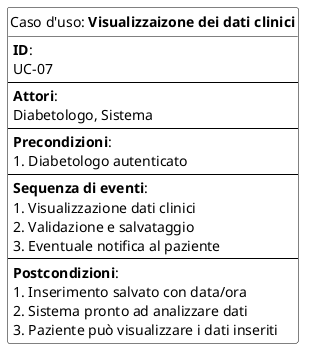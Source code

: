 @startuml visualizzazioneDatiClinici
hide circle

skinparam class {
  BackgroundColor White
  BorderColor Black
}

class "Caso d'uso: **Visualizzaizone dei dati clinici**" {
  **ID**: 
  UC-07
  --
  **Attori**:
  Diabetologo, Sistema
  --
  **Precondizioni**:
  1. Diabetologo autenticato
  --
  **Sequenza di eventi**:
  1. Visualizzazione dati clinici
  2. Validazione e salvataggio
  3. Eventuale notifica al paziente
  --
  **Postcondizioni**:
  1. Inserimento salvato con data/ora
  2. Sistema pronto ad analizzare dati
  3. Paziente può visualizzare i dati inseriti
}
@enduml
